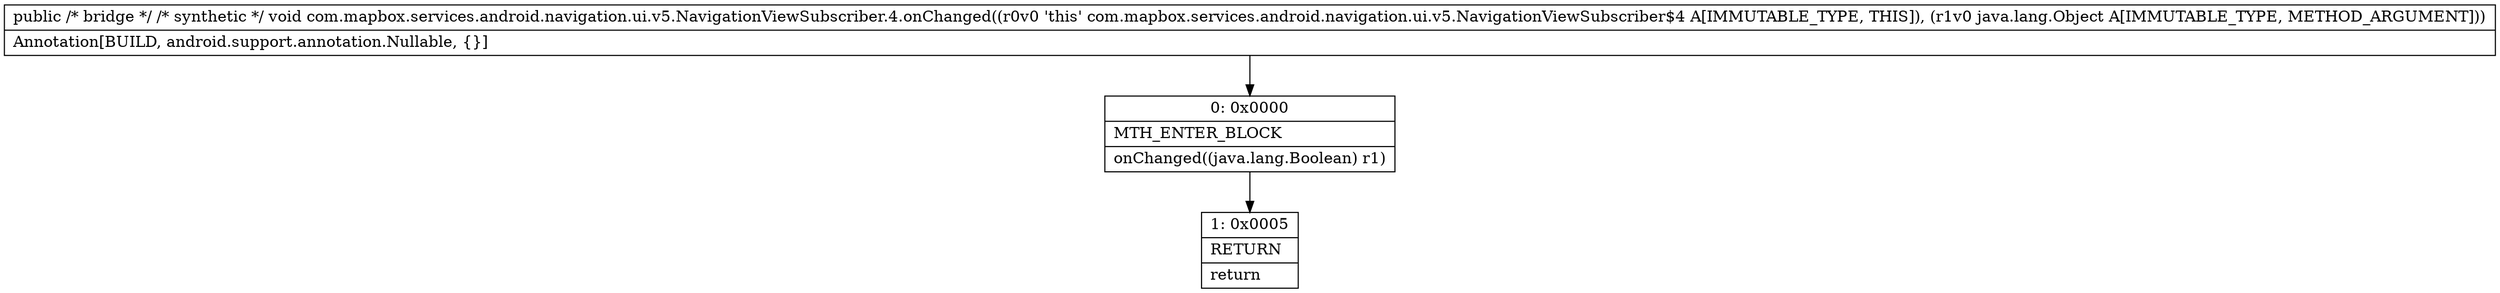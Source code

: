digraph "CFG forcom.mapbox.services.android.navigation.ui.v5.NavigationViewSubscriber.4.onChanged(Ljava\/lang\/Object;)V" {
Node_0 [shape=record,label="{0\:\ 0x0000|MTH_ENTER_BLOCK\l|onChanged((java.lang.Boolean) r1)\l}"];
Node_1 [shape=record,label="{1\:\ 0x0005|RETURN\l|return\l}"];
MethodNode[shape=record,label="{public \/* bridge *\/ \/* synthetic *\/ void com.mapbox.services.android.navigation.ui.v5.NavigationViewSubscriber.4.onChanged((r0v0 'this' com.mapbox.services.android.navigation.ui.v5.NavigationViewSubscriber$4 A[IMMUTABLE_TYPE, THIS]), (r1v0 java.lang.Object A[IMMUTABLE_TYPE, METHOD_ARGUMENT]))  | Annotation[BUILD, android.support.annotation.Nullable, \{\}]\l}"];
MethodNode -> Node_0;
Node_0 -> Node_1;
}

